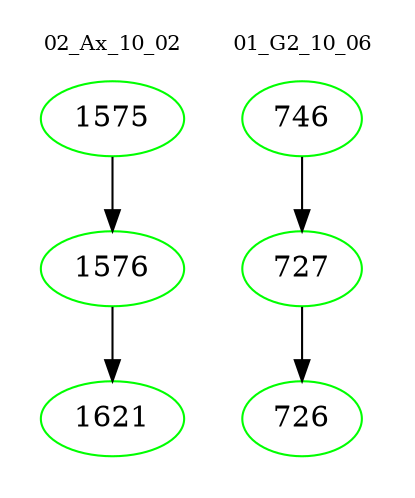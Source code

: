 digraph{
subgraph cluster_0 {
color = white
label = "02_Ax_10_02";
fontsize=10;
T0_1575 [label="1575", color="green"]
T0_1575 -> T0_1576 [color="black"]
T0_1576 [label="1576", color="green"]
T0_1576 -> T0_1621 [color="black"]
T0_1621 [label="1621", color="green"]
}
subgraph cluster_1 {
color = white
label = "01_G2_10_06";
fontsize=10;
T1_746 [label="746", color="green"]
T1_746 -> T1_727 [color="black"]
T1_727 [label="727", color="green"]
T1_727 -> T1_726 [color="black"]
T1_726 [label="726", color="green"]
}
}
